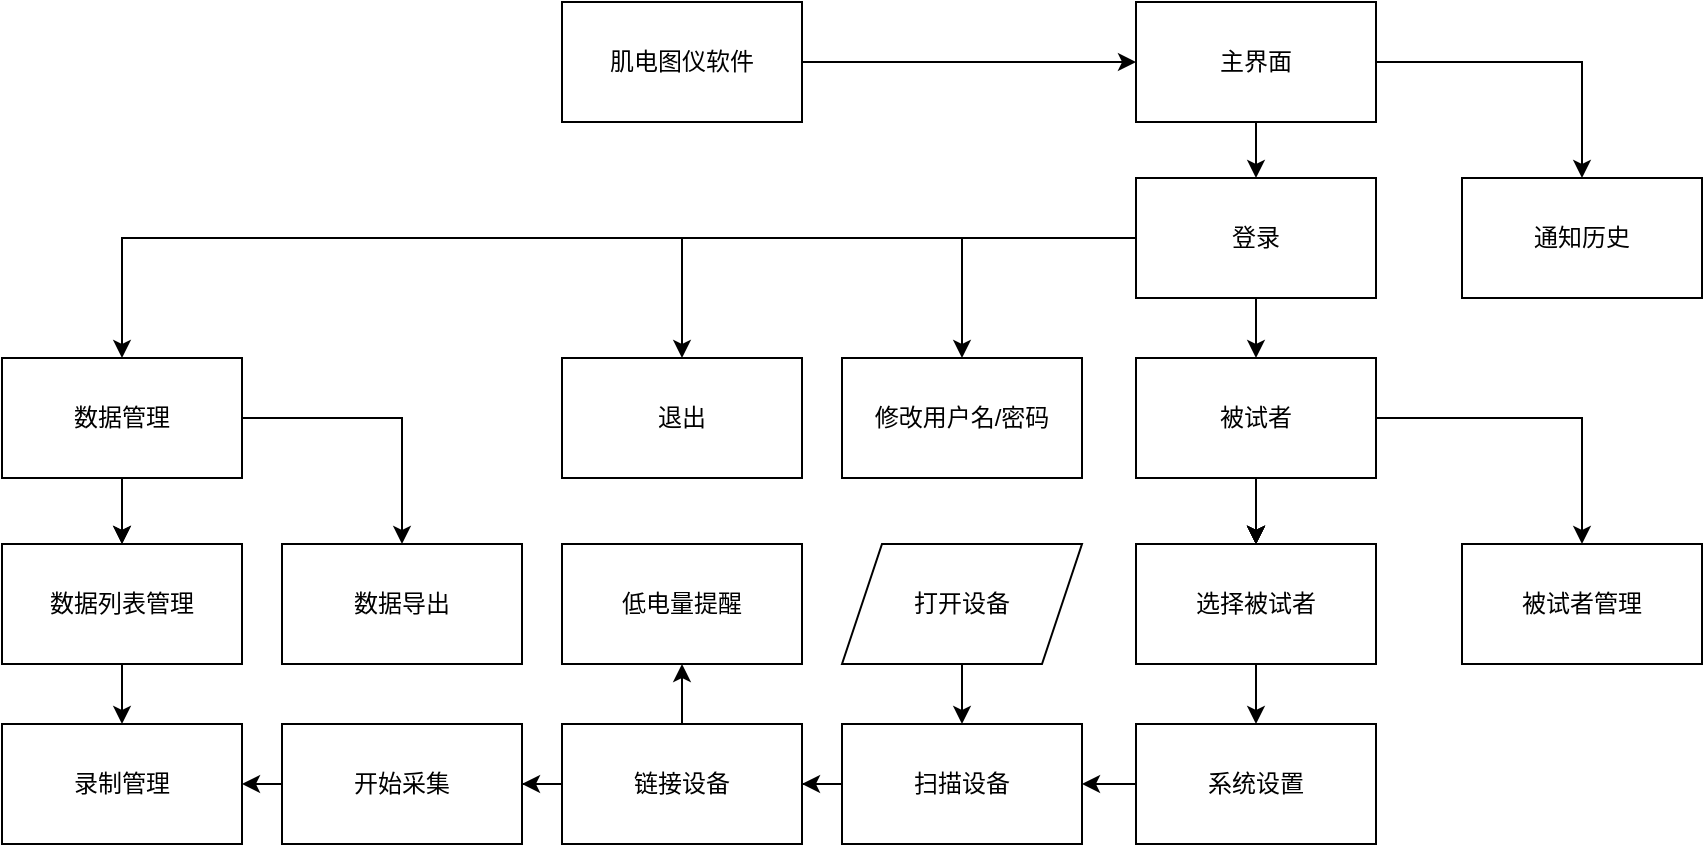 <mxfile version="21.6.5" type="github">
  <diagram name="第 1 页" id="-Ap52MZwl_gN1Nkvw6ww">
    <mxGraphModel dx="2074" dy="1078" grid="1" gridSize="10" guides="1" tooltips="1" connect="1" arrows="1" fold="1" page="1" pageScale="1" pageWidth="827" pageHeight="1169" math="0" shadow="0">
      <root>
        <mxCell id="0" />
        <mxCell id="1" parent="0" />
        <mxCell id="eyfxyrzPrHJs58ykgluv-2" value="" style="edgeStyle=orthogonalEdgeStyle;rounded=0;orthogonalLoop=1;jettySize=auto;html=1;" edge="1" parent="1" source="aO3WVC0xW9F4dfcun7LA-1" target="eyfxyrzPrHJs58ykgluv-1">
          <mxGeometry relative="1" as="geometry" />
        </mxCell>
        <mxCell id="aO3WVC0xW9F4dfcun7LA-1" value="肌电图仪软件" style="rounded=0;whiteSpace=wrap;html=1;" parent="1" vertex="1">
          <mxGeometry x="430" y="152" width="120" height="60" as="geometry" />
        </mxCell>
        <mxCell id="eyfxyrzPrHJs58ykgluv-5" value="" style="edgeStyle=orthogonalEdgeStyle;rounded=0;orthogonalLoop=1;jettySize=auto;html=1;" edge="1" parent="1" source="eyfxyrzPrHJs58ykgluv-1" target="eyfxyrzPrHJs58ykgluv-4">
          <mxGeometry relative="1" as="geometry" />
        </mxCell>
        <mxCell id="eyfxyrzPrHJs58ykgluv-13" style="edgeStyle=orthogonalEdgeStyle;rounded=0;orthogonalLoop=1;jettySize=auto;html=1;exitX=1;exitY=0.5;exitDx=0;exitDy=0;" edge="1" parent="1" source="eyfxyrzPrHJs58ykgluv-1" target="eyfxyrzPrHJs58ykgluv-12">
          <mxGeometry relative="1" as="geometry" />
        </mxCell>
        <mxCell id="eyfxyrzPrHJs58ykgluv-1" value="主界面" style="rounded=0;html=1;whiteSpace=wrap;" vertex="1" parent="1">
          <mxGeometry x="717" y="152" width="120" height="60" as="geometry" />
        </mxCell>
        <mxCell id="eyfxyrzPrHJs58ykgluv-15" value="" style="edgeStyle=orthogonalEdgeStyle;rounded=0;orthogonalLoop=1;jettySize=auto;html=1;" edge="1" parent="1" source="eyfxyrzPrHJs58ykgluv-4" target="eyfxyrzPrHJs58ykgluv-14">
          <mxGeometry relative="1" as="geometry" />
        </mxCell>
        <mxCell id="eyfxyrzPrHJs58ykgluv-17" value="" style="edgeStyle=orthogonalEdgeStyle;rounded=0;orthogonalLoop=1;jettySize=auto;html=1;" edge="1" parent="1" source="eyfxyrzPrHJs58ykgluv-4" target="eyfxyrzPrHJs58ykgluv-16">
          <mxGeometry relative="1" as="geometry" />
        </mxCell>
        <mxCell id="eyfxyrzPrHJs58ykgluv-21" value="" style="edgeStyle=orthogonalEdgeStyle;rounded=0;orthogonalLoop=1;jettySize=auto;html=1;" edge="1" parent="1" source="eyfxyrzPrHJs58ykgluv-4" target="eyfxyrzPrHJs58ykgluv-20">
          <mxGeometry relative="1" as="geometry" />
        </mxCell>
        <mxCell id="eyfxyrzPrHJs58ykgluv-23" value="" style="edgeStyle=orthogonalEdgeStyle;rounded=0;orthogonalLoop=1;jettySize=auto;html=1;" edge="1" parent="1" source="eyfxyrzPrHJs58ykgluv-4" target="eyfxyrzPrHJs58ykgluv-22">
          <mxGeometry relative="1" as="geometry" />
        </mxCell>
        <mxCell id="eyfxyrzPrHJs58ykgluv-4" value="登录" style="whiteSpace=wrap;html=1;rounded=0;" vertex="1" parent="1">
          <mxGeometry x="717" y="240" width="120" height="60" as="geometry" />
        </mxCell>
        <mxCell id="eyfxyrzPrHJs58ykgluv-12" value="通知历史" style="whiteSpace=wrap;html=1;rounded=0;" vertex="1" parent="1">
          <mxGeometry x="880" y="240" width="120" height="60" as="geometry" />
        </mxCell>
        <mxCell id="eyfxyrzPrHJs58ykgluv-25" value="" style="edgeStyle=orthogonalEdgeStyle;rounded=0;orthogonalLoop=1;jettySize=auto;html=1;" edge="1" parent="1" source="eyfxyrzPrHJs58ykgluv-14" target="eyfxyrzPrHJs58ykgluv-24">
          <mxGeometry relative="1" as="geometry" />
        </mxCell>
        <mxCell id="eyfxyrzPrHJs58ykgluv-27" value="" style="edgeStyle=orthogonalEdgeStyle;rounded=0;orthogonalLoop=1;jettySize=auto;html=1;" edge="1" parent="1" source="eyfxyrzPrHJs58ykgluv-14" target="eyfxyrzPrHJs58ykgluv-24">
          <mxGeometry relative="1" as="geometry" />
        </mxCell>
        <mxCell id="eyfxyrzPrHJs58ykgluv-28" value="" style="edgeStyle=orthogonalEdgeStyle;rounded=0;orthogonalLoop=1;jettySize=auto;html=1;" edge="1" parent="1" source="eyfxyrzPrHJs58ykgluv-14" target="eyfxyrzPrHJs58ykgluv-24">
          <mxGeometry relative="1" as="geometry" />
        </mxCell>
        <mxCell id="eyfxyrzPrHJs58ykgluv-29" value="" style="edgeStyle=orthogonalEdgeStyle;rounded=0;orthogonalLoop=1;jettySize=auto;html=1;" edge="1" parent="1" source="eyfxyrzPrHJs58ykgluv-14" target="eyfxyrzPrHJs58ykgluv-24">
          <mxGeometry relative="1" as="geometry" />
        </mxCell>
        <mxCell id="eyfxyrzPrHJs58ykgluv-30" value="" style="edgeStyle=orthogonalEdgeStyle;rounded=0;orthogonalLoop=1;jettySize=auto;html=1;" edge="1" parent="1" source="eyfxyrzPrHJs58ykgluv-14" target="eyfxyrzPrHJs58ykgluv-24">
          <mxGeometry relative="1" as="geometry" />
        </mxCell>
        <mxCell id="eyfxyrzPrHJs58ykgluv-33" value="" style="edgeStyle=orthogonalEdgeStyle;rounded=0;orthogonalLoop=1;jettySize=auto;html=1;" edge="1" parent="1" source="eyfxyrzPrHJs58ykgluv-14" target="eyfxyrzPrHJs58ykgluv-24">
          <mxGeometry relative="1" as="geometry" />
        </mxCell>
        <mxCell id="eyfxyrzPrHJs58ykgluv-34" style="edgeStyle=orthogonalEdgeStyle;rounded=0;orthogonalLoop=1;jettySize=auto;html=1;" edge="1" parent="1" source="eyfxyrzPrHJs58ykgluv-14" target="eyfxyrzPrHJs58ykgluv-35">
          <mxGeometry relative="1" as="geometry">
            <mxPoint x="960" y="640" as="targetPoint" />
          </mxGeometry>
        </mxCell>
        <mxCell id="eyfxyrzPrHJs58ykgluv-14" value="被试者" style="whiteSpace=wrap;html=1;rounded=0;" vertex="1" parent="1">
          <mxGeometry x="717" y="330" width="120" height="60" as="geometry" />
        </mxCell>
        <mxCell id="eyfxyrzPrHJs58ykgluv-37" value="" style="edgeStyle=orthogonalEdgeStyle;rounded=0;orthogonalLoop=1;jettySize=auto;html=1;" edge="1" parent="1" source="eyfxyrzPrHJs58ykgluv-16" target="eyfxyrzPrHJs58ykgluv-36">
          <mxGeometry relative="1" as="geometry" />
        </mxCell>
        <mxCell id="eyfxyrzPrHJs58ykgluv-40" style="edgeStyle=orthogonalEdgeStyle;rounded=0;orthogonalLoop=1;jettySize=auto;html=1;exitX=0.5;exitY=1;exitDx=0;exitDy=0;" edge="1" parent="1" source="eyfxyrzPrHJs58ykgluv-36" target="eyfxyrzPrHJs58ykgluv-38">
          <mxGeometry relative="1" as="geometry" />
        </mxCell>
        <mxCell id="eyfxyrzPrHJs58ykgluv-42" value="" style="edgeStyle=orthogonalEdgeStyle;rounded=0;orthogonalLoop=1;jettySize=auto;html=1;" edge="1" parent="1" source="eyfxyrzPrHJs58ykgluv-16" target="eyfxyrzPrHJs58ykgluv-41">
          <mxGeometry relative="1" as="geometry" />
        </mxCell>
        <mxCell id="eyfxyrzPrHJs58ykgluv-16" value="数据管理" style="whiteSpace=wrap;html=1;rounded=0;" vertex="1" parent="1">
          <mxGeometry x="150" y="330" width="120" height="60" as="geometry" />
        </mxCell>
        <mxCell id="eyfxyrzPrHJs58ykgluv-44" value="" style="edgeStyle=orthogonalEdgeStyle;rounded=0;orthogonalLoop=1;jettySize=auto;html=1;" edge="1" parent="1" source="eyfxyrzPrHJs58ykgluv-18" target="eyfxyrzPrHJs58ykgluv-43">
          <mxGeometry relative="1" as="geometry" />
        </mxCell>
        <mxCell id="eyfxyrzPrHJs58ykgluv-18" value="系统设置" style="whiteSpace=wrap;html=1;rounded=0;" vertex="1" parent="1">
          <mxGeometry x="717" y="513" width="120" height="60" as="geometry" />
        </mxCell>
        <mxCell id="eyfxyrzPrHJs58ykgluv-20" value="退出" style="whiteSpace=wrap;html=1;rounded=0;" vertex="1" parent="1">
          <mxGeometry x="430" y="330" width="120" height="60" as="geometry" />
        </mxCell>
        <mxCell id="eyfxyrzPrHJs58ykgluv-22" value="修改用户名/密码" style="whiteSpace=wrap;html=1;rounded=0;" vertex="1" parent="1">
          <mxGeometry x="570" y="330" width="120" height="60" as="geometry" />
        </mxCell>
        <mxCell id="eyfxyrzPrHJs58ykgluv-26" style="edgeStyle=orthogonalEdgeStyle;rounded=0;orthogonalLoop=1;jettySize=auto;html=1;entryX=0.5;entryY=0;entryDx=0;entryDy=0;" edge="1" parent="1" source="eyfxyrzPrHJs58ykgluv-24" target="eyfxyrzPrHJs58ykgluv-18">
          <mxGeometry relative="1" as="geometry" />
        </mxCell>
        <mxCell id="eyfxyrzPrHJs58ykgluv-24" value="选择被试者" style="whiteSpace=wrap;html=1;rounded=0;" vertex="1" parent="1">
          <mxGeometry x="717" y="423" width="120" height="60" as="geometry" />
        </mxCell>
        <mxCell id="eyfxyrzPrHJs58ykgluv-35" value="被试者管理" style="whiteSpace=wrap;html=1;rounded=0;" vertex="1" parent="1">
          <mxGeometry x="880" y="423" width="120" height="60" as="geometry" />
        </mxCell>
        <mxCell id="eyfxyrzPrHJs58ykgluv-38" value="录制管理" style="whiteSpace=wrap;html=1;rounded=0;" vertex="1" parent="1">
          <mxGeometry x="150" y="513" width="120" height="60" as="geometry" />
        </mxCell>
        <mxCell id="eyfxyrzPrHJs58ykgluv-41" value="数据导出" style="whiteSpace=wrap;html=1;rounded=0;" vertex="1" parent="1">
          <mxGeometry x="290" y="423" width="120" height="60" as="geometry" />
        </mxCell>
        <mxCell id="eyfxyrzPrHJs58ykgluv-46" value="" style="edgeStyle=orthogonalEdgeStyle;rounded=0;orthogonalLoop=1;jettySize=auto;html=1;" edge="1" parent="1" source="eyfxyrzPrHJs58ykgluv-43" target="eyfxyrzPrHJs58ykgluv-45">
          <mxGeometry relative="1" as="geometry" />
        </mxCell>
        <mxCell id="eyfxyrzPrHJs58ykgluv-43" value="扫描设备" style="whiteSpace=wrap;html=1;rounded=0;" vertex="1" parent="1">
          <mxGeometry x="570" y="513" width="120" height="60" as="geometry" />
        </mxCell>
        <mxCell id="eyfxyrzPrHJs58ykgluv-48" value="" style="edgeStyle=orthogonalEdgeStyle;rounded=0;orthogonalLoop=1;jettySize=auto;html=1;" edge="1" parent="1" source="eyfxyrzPrHJs58ykgluv-45" target="eyfxyrzPrHJs58ykgluv-47">
          <mxGeometry relative="1" as="geometry" />
        </mxCell>
        <mxCell id="eyfxyrzPrHJs58ykgluv-54" value="" style="edgeStyle=orthogonalEdgeStyle;rounded=0;orthogonalLoop=1;jettySize=auto;html=1;" edge="1" parent="1" source="eyfxyrzPrHJs58ykgluv-45" target="eyfxyrzPrHJs58ykgluv-53">
          <mxGeometry relative="1" as="geometry" />
        </mxCell>
        <mxCell id="eyfxyrzPrHJs58ykgluv-45" value="链接设备" style="whiteSpace=wrap;html=1;rounded=0;" vertex="1" parent="1">
          <mxGeometry x="430" y="513" width="120" height="60" as="geometry" />
        </mxCell>
        <mxCell id="eyfxyrzPrHJs58ykgluv-49" style="edgeStyle=orthogonalEdgeStyle;rounded=0;orthogonalLoop=1;jettySize=auto;html=1;exitX=0;exitY=0.5;exitDx=0;exitDy=0;entryX=1;entryY=0.5;entryDx=0;entryDy=0;" edge="1" parent="1" source="eyfxyrzPrHJs58ykgluv-47" target="eyfxyrzPrHJs58ykgluv-38">
          <mxGeometry relative="1" as="geometry" />
        </mxCell>
        <mxCell id="eyfxyrzPrHJs58ykgluv-47" value="开始采集" style="whiteSpace=wrap;html=1;rounded=0;" vertex="1" parent="1">
          <mxGeometry x="290" y="513" width="120" height="60" as="geometry" />
        </mxCell>
        <mxCell id="eyfxyrzPrHJs58ykgluv-50" value="" style="edgeStyle=orthogonalEdgeStyle;rounded=0;orthogonalLoop=1;jettySize=auto;html=1;exitX=0.5;exitY=1;exitDx=0;exitDy=0;" edge="1" parent="1" source="eyfxyrzPrHJs58ykgluv-16" target="eyfxyrzPrHJs58ykgluv-36">
          <mxGeometry relative="1" as="geometry">
            <mxPoint x="210" y="390" as="sourcePoint" />
            <mxPoint x="500" y="810" as="targetPoint" />
          </mxGeometry>
        </mxCell>
        <mxCell id="eyfxyrzPrHJs58ykgluv-36" value="数据列表管理" style="whiteSpace=wrap;html=1;rounded=0;" vertex="1" parent="1">
          <mxGeometry x="150" y="423" width="120" height="60" as="geometry" />
        </mxCell>
        <mxCell id="eyfxyrzPrHJs58ykgluv-52" style="edgeStyle=orthogonalEdgeStyle;rounded=0;orthogonalLoop=1;jettySize=auto;html=1;exitX=0.5;exitY=1;exitDx=0;exitDy=0;entryX=0.5;entryY=0;entryDx=0;entryDy=0;" edge="1" parent="1" source="eyfxyrzPrHJs58ykgluv-51" target="eyfxyrzPrHJs58ykgluv-43">
          <mxGeometry relative="1" as="geometry" />
        </mxCell>
        <mxCell id="eyfxyrzPrHJs58ykgluv-51" value="打开设备" style="shape=parallelogram;perimeter=parallelogramPerimeter;whiteSpace=wrap;html=1;fixedSize=1;" vertex="1" parent="1">
          <mxGeometry x="570" y="423" width="120" height="60" as="geometry" />
        </mxCell>
        <mxCell id="eyfxyrzPrHJs58ykgluv-53" value="低电量提醒" style="whiteSpace=wrap;html=1;rounded=0;" vertex="1" parent="1">
          <mxGeometry x="430" y="423" width="120" height="60" as="geometry" />
        </mxCell>
      </root>
    </mxGraphModel>
  </diagram>
</mxfile>
